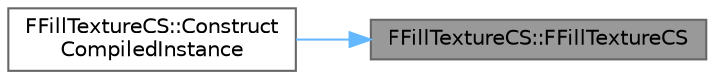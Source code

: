 digraph "FFillTextureCS::FFillTextureCS"
{
 // INTERACTIVE_SVG=YES
 // LATEX_PDF_SIZE
  bgcolor="transparent";
  edge [fontname=Helvetica,fontsize=10,labelfontname=Helvetica,labelfontsize=10];
  node [fontname=Helvetica,fontsize=10,shape=box,height=0.2,width=0.4];
  rankdir="RL";
  Node1 [id="Node000001",label="FFillTextureCS::FFillTextureCS",height=0.2,width=0.4,color="gray40", fillcolor="grey60", style="filled", fontcolor="black",tooltip=" "];
  Node1 -> Node2 [id="edge1_Node000001_Node000002",dir="back",color="steelblue1",style="solid",tooltip=" "];
  Node2 [id="Node000002",label="FFillTextureCS::Construct\lCompiledInstance",height=0.2,width=0.4,color="grey40", fillcolor="white", style="filled",URL="$d6/d27/classFFillTextureCS.html#a3298d0c184b8e506a8eba24a879b5fff",tooltip=" "];
}
